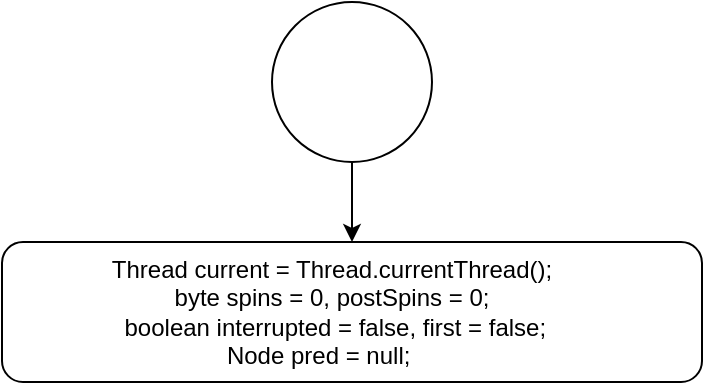 <mxfile version="20.2.0" type="github">
  <diagram id="C5RBs43oDa-KdzZeNtuy" name="Page-1">
    <mxGraphModel dx="1950" dy="533" grid="1" gridSize="10" guides="1" tooltips="1" connect="1" arrows="1" fold="1" page="1" pageScale="1" pageWidth="827" pageHeight="1169" math="0" shadow="0">
      <root>
        <mxCell id="WIyWlLk6GJQsqaUBKTNV-0" />
        <mxCell id="WIyWlLk6GJQsqaUBKTNV-1" parent="WIyWlLk6GJQsqaUBKTNV-0" />
        <mxCell id="U8OeaTTCEagD44ShvvBb-2" style="edgeStyle=orthogonalEdgeStyle;rounded=0;orthogonalLoop=1;jettySize=auto;html=1;exitX=0.5;exitY=1;exitDx=0;exitDy=0;" edge="1" parent="WIyWlLk6GJQsqaUBKTNV-1" source="U8OeaTTCEagD44ShvvBb-0" target="U8OeaTTCEagD44ShvvBb-1">
          <mxGeometry relative="1" as="geometry" />
        </mxCell>
        <mxCell id="U8OeaTTCEagD44ShvvBb-0" value="" style="ellipse;whiteSpace=wrap;html=1;aspect=fixed;" vertex="1" parent="WIyWlLk6GJQsqaUBKTNV-1">
          <mxGeometry y="20" width="80" height="80" as="geometry" />
        </mxCell>
        <mxCell id="U8OeaTTCEagD44ShvvBb-1" value="&lt;div&gt;Thread current = Thread.currentThread();&amp;nbsp;&amp;nbsp;&amp;nbsp;&amp;nbsp;&amp;nbsp;&amp;nbsp; &lt;br&gt;&lt;/div&gt;&lt;div&gt;&amp;nbsp;byte spins = 0, postSpins = 0;&amp;nbsp;&amp;nbsp;&amp;nbsp;&amp;nbsp;&amp;nbsp;&amp;nbsp;&amp;nbsp; &lt;br&gt;&lt;/div&gt;&lt;div&gt;&amp;nbsp;boolean interrupted = false, first = false;&amp;nbsp;&amp;nbsp;&amp;nbsp;&amp;nbsp;&amp;nbsp;&amp;nbsp; &lt;br&gt;&lt;/div&gt;&lt;div&gt;&amp;nbsp;Node pred = null;&amp;nbsp; &amp;nbsp; &amp;nbsp; &amp;nbsp; &amp;nbsp; &amp;nbsp; &lt;/div&gt;" style="rounded=1;whiteSpace=wrap;html=1;" vertex="1" parent="WIyWlLk6GJQsqaUBKTNV-1">
          <mxGeometry x="-135" y="140" width="350" height="70" as="geometry" />
        </mxCell>
      </root>
    </mxGraphModel>
  </diagram>
</mxfile>
